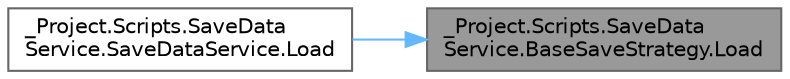 digraph "_Project.Scripts.SaveDataService.BaseSaveStrategy.Load"
{
 // LATEX_PDF_SIZE
  bgcolor="transparent";
  edge [fontname=Helvetica,fontsize=10,labelfontname=Helvetica,labelfontsize=10];
  node [fontname=Helvetica,fontsize=10,shape=box,height=0.2,width=0.4];
  rankdir="RL";
  Node1 [id="Node000001",label="_Project.Scripts.SaveData\lService.BaseSaveStrategy.Load",height=0.2,width=0.4,color="gray40", fillcolor="grey60", style="filled", fontcolor="black",tooltip="Метод загрузки коллекции сохраненных значений"];
  Node1 -> Node2 [id="edge2_Node000001_Node000002",dir="back",color="steelblue1",style="solid",tooltip=" "];
  Node2 [id="Node000002",label="_Project.Scripts.SaveData\lService.SaveDataService.Load",height=0.2,width=0.4,color="grey40", fillcolor="white", style="filled",URL="$class___project_1_1_scripts_1_1_save_data_service_1_1_save_data_service.html#a31914ec366acde0ef53bec7cec2926a2",tooltip="Метод загрузки сохраненных данных"];
}
